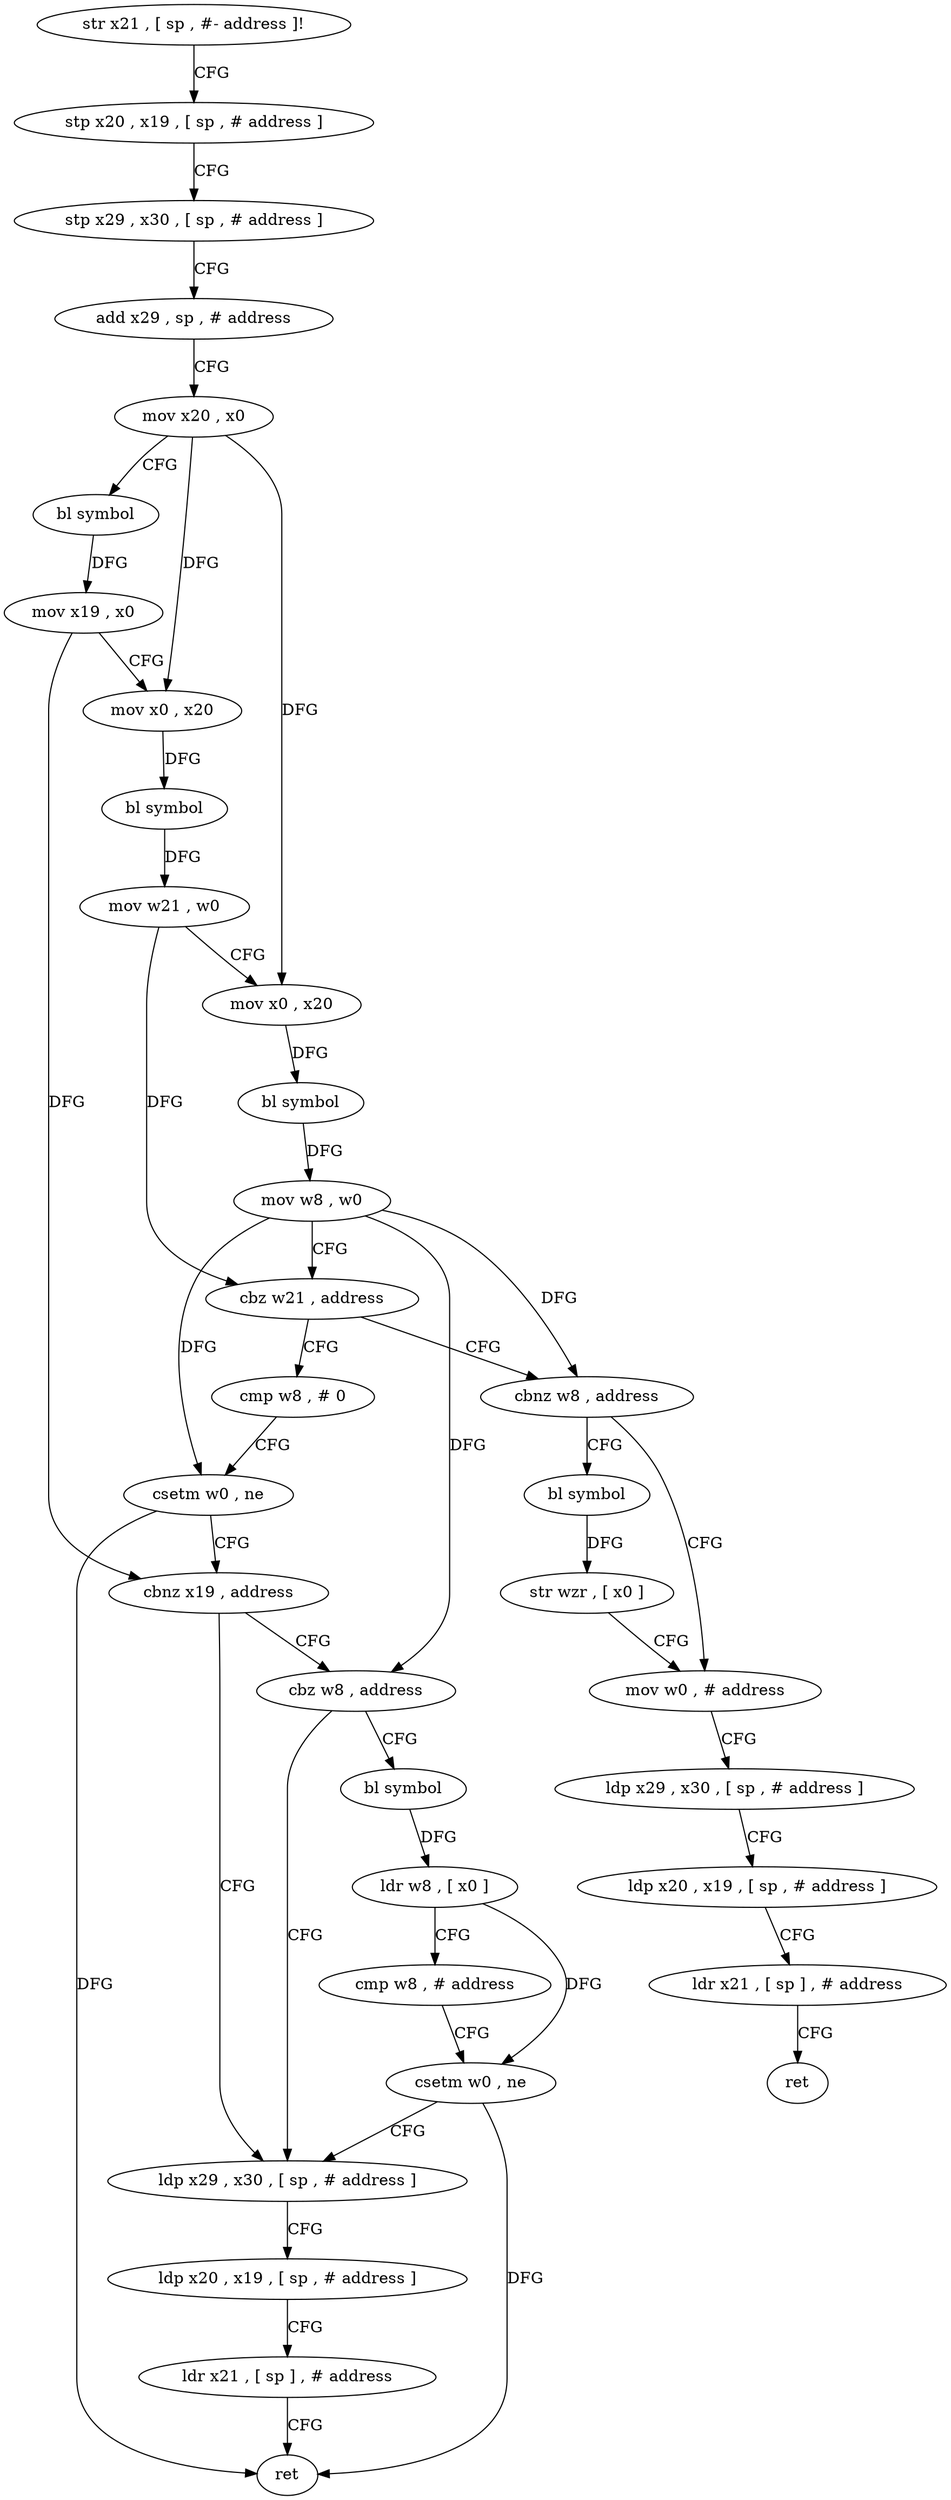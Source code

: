 digraph "func" {
"4424644" [label = "str x21 , [ sp , #- address ]!" ]
"4424648" [label = "stp x20 , x19 , [ sp , # address ]" ]
"4424652" [label = "stp x29 , x30 , [ sp , # address ]" ]
"4424656" [label = "add x29 , sp , # address" ]
"4424660" [label = "mov x20 , x0" ]
"4424664" [label = "bl symbol" ]
"4424668" [label = "mov x19 , x0" ]
"4424672" [label = "mov x0 , x20" ]
"4424676" [label = "bl symbol" ]
"4424680" [label = "mov w21 , w0" ]
"4424684" [label = "mov x0 , x20" ]
"4424688" [label = "bl symbol" ]
"4424692" [label = "mov w8 , w0" ]
"4424696" [label = "cbz w21 , address" ]
"4424732" [label = "cmp w8 , # 0" ]
"4424700" [label = "cbnz w8 , address" ]
"4424736" [label = "csetm w0 , ne" ]
"4424740" [label = "cbnz x19 , address" ]
"4424764" [label = "ldp x29 , x30 , [ sp , # address ]" ]
"4424744" [label = "cbz w8 , address" ]
"4424712" [label = "mov w0 , # address" ]
"4424704" [label = "bl symbol" ]
"4424768" [label = "ldp x20 , x19 , [ sp , # address ]" ]
"4424772" [label = "ldr x21 , [ sp ] , # address" ]
"4424776" [label = "ret" ]
"4424748" [label = "bl symbol" ]
"4424716" [label = "ldp x29 , x30 , [ sp , # address ]" ]
"4424720" [label = "ldp x20 , x19 , [ sp , # address ]" ]
"4424724" [label = "ldr x21 , [ sp ] , # address" ]
"4424728" [label = "ret" ]
"4424708" [label = "str wzr , [ x0 ]" ]
"4424752" [label = "ldr w8 , [ x0 ]" ]
"4424756" [label = "cmp w8 , # address" ]
"4424760" [label = "csetm w0 , ne" ]
"4424644" -> "4424648" [ label = "CFG" ]
"4424648" -> "4424652" [ label = "CFG" ]
"4424652" -> "4424656" [ label = "CFG" ]
"4424656" -> "4424660" [ label = "CFG" ]
"4424660" -> "4424664" [ label = "CFG" ]
"4424660" -> "4424672" [ label = "DFG" ]
"4424660" -> "4424684" [ label = "DFG" ]
"4424664" -> "4424668" [ label = "DFG" ]
"4424668" -> "4424672" [ label = "CFG" ]
"4424668" -> "4424740" [ label = "DFG" ]
"4424672" -> "4424676" [ label = "DFG" ]
"4424676" -> "4424680" [ label = "DFG" ]
"4424680" -> "4424684" [ label = "CFG" ]
"4424680" -> "4424696" [ label = "DFG" ]
"4424684" -> "4424688" [ label = "DFG" ]
"4424688" -> "4424692" [ label = "DFG" ]
"4424692" -> "4424696" [ label = "CFG" ]
"4424692" -> "4424736" [ label = "DFG" ]
"4424692" -> "4424700" [ label = "DFG" ]
"4424692" -> "4424744" [ label = "DFG" ]
"4424696" -> "4424732" [ label = "CFG" ]
"4424696" -> "4424700" [ label = "CFG" ]
"4424732" -> "4424736" [ label = "CFG" ]
"4424700" -> "4424712" [ label = "CFG" ]
"4424700" -> "4424704" [ label = "CFG" ]
"4424736" -> "4424740" [ label = "CFG" ]
"4424736" -> "4424776" [ label = "DFG" ]
"4424740" -> "4424764" [ label = "CFG" ]
"4424740" -> "4424744" [ label = "CFG" ]
"4424764" -> "4424768" [ label = "CFG" ]
"4424744" -> "4424764" [ label = "CFG" ]
"4424744" -> "4424748" [ label = "CFG" ]
"4424712" -> "4424716" [ label = "CFG" ]
"4424704" -> "4424708" [ label = "DFG" ]
"4424768" -> "4424772" [ label = "CFG" ]
"4424772" -> "4424776" [ label = "CFG" ]
"4424748" -> "4424752" [ label = "DFG" ]
"4424716" -> "4424720" [ label = "CFG" ]
"4424720" -> "4424724" [ label = "CFG" ]
"4424724" -> "4424728" [ label = "CFG" ]
"4424708" -> "4424712" [ label = "CFG" ]
"4424752" -> "4424756" [ label = "CFG" ]
"4424752" -> "4424760" [ label = "DFG" ]
"4424756" -> "4424760" [ label = "CFG" ]
"4424760" -> "4424764" [ label = "CFG" ]
"4424760" -> "4424776" [ label = "DFG" ]
}
